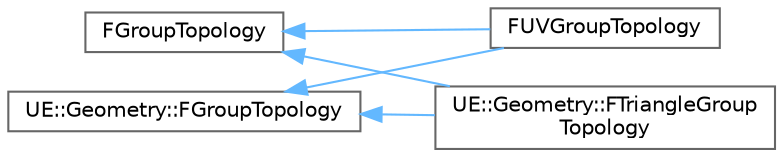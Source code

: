 digraph "Graphical Class Hierarchy"
{
 // INTERACTIVE_SVG=YES
 // LATEX_PDF_SIZE
  bgcolor="transparent";
  edge [fontname=Helvetica,fontsize=10,labelfontname=Helvetica,labelfontsize=10];
  node [fontname=Helvetica,fontsize=10,shape=box,height=0.2,width=0.4];
  rankdir="LR";
  Node0 [id="Node000000",label="FGroupTopology",height=0.2,width=0.4,color="grey40", fillcolor="white", style="filled",URL="$d7/d1c/classFGroupTopology.html",tooltip="Given a per-triangle integer (\"group\"), FGroupTopology extracts a group-level topological graph from ..."];
  Node0 -> Node1 [id="edge4030_Node000000_Node000001",dir="back",color="steelblue1",style="solid",tooltip=" "];
  Node1 [id="Node000001",label="FUVGroupTopology",height=0.2,width=0.4,color="grey40", fillcolor="white", style="filled",URL="$df/d7d/classFUVGroupTopology.html",tooltip="ToolBuilder."];
  Node0 -> Node3 [id="edge4031_Node000000_Node000003",dir="back",color="steelblue1",style="solid",tooltip=" "];
  Node3 [id="Node000003",label="UE::Geometry::FTriangleGroup\lTopology",height=0.2,width=0.4,color="grey40", fillcolor="white", style="filled",URL="$dc/d32/classUE_1_1Geometry_1_1FTriangleGroupTopology.html",tooltip="FTriangleGroupTopology is a simplification of FGroupTopology that just represents a normal mesh."];
  Node2 [id="Node000002",label="UE::Geometry::FGroupTopology",height=0.2,width=0.4,color="grey40", fillcolor="white", style="filled",URL="$df/d0e/classUE_1_1Geometry_1_1FGroupTopology.html",tooltip="Given a per-triangle integer (\"group\"), FGroupTopology extracts a group-level topological graph from ..."];
  Node2 -> Node1 [id="edge4032_Node000002_Node000001",dir="back",color="steelblue1",style="solid",tooltip=" "];
  Node2 -> Node3 [id="edge4033_Node000002_Node000003",dir="back",color="steelblue1",style="solid",tooltip=" "];
}
